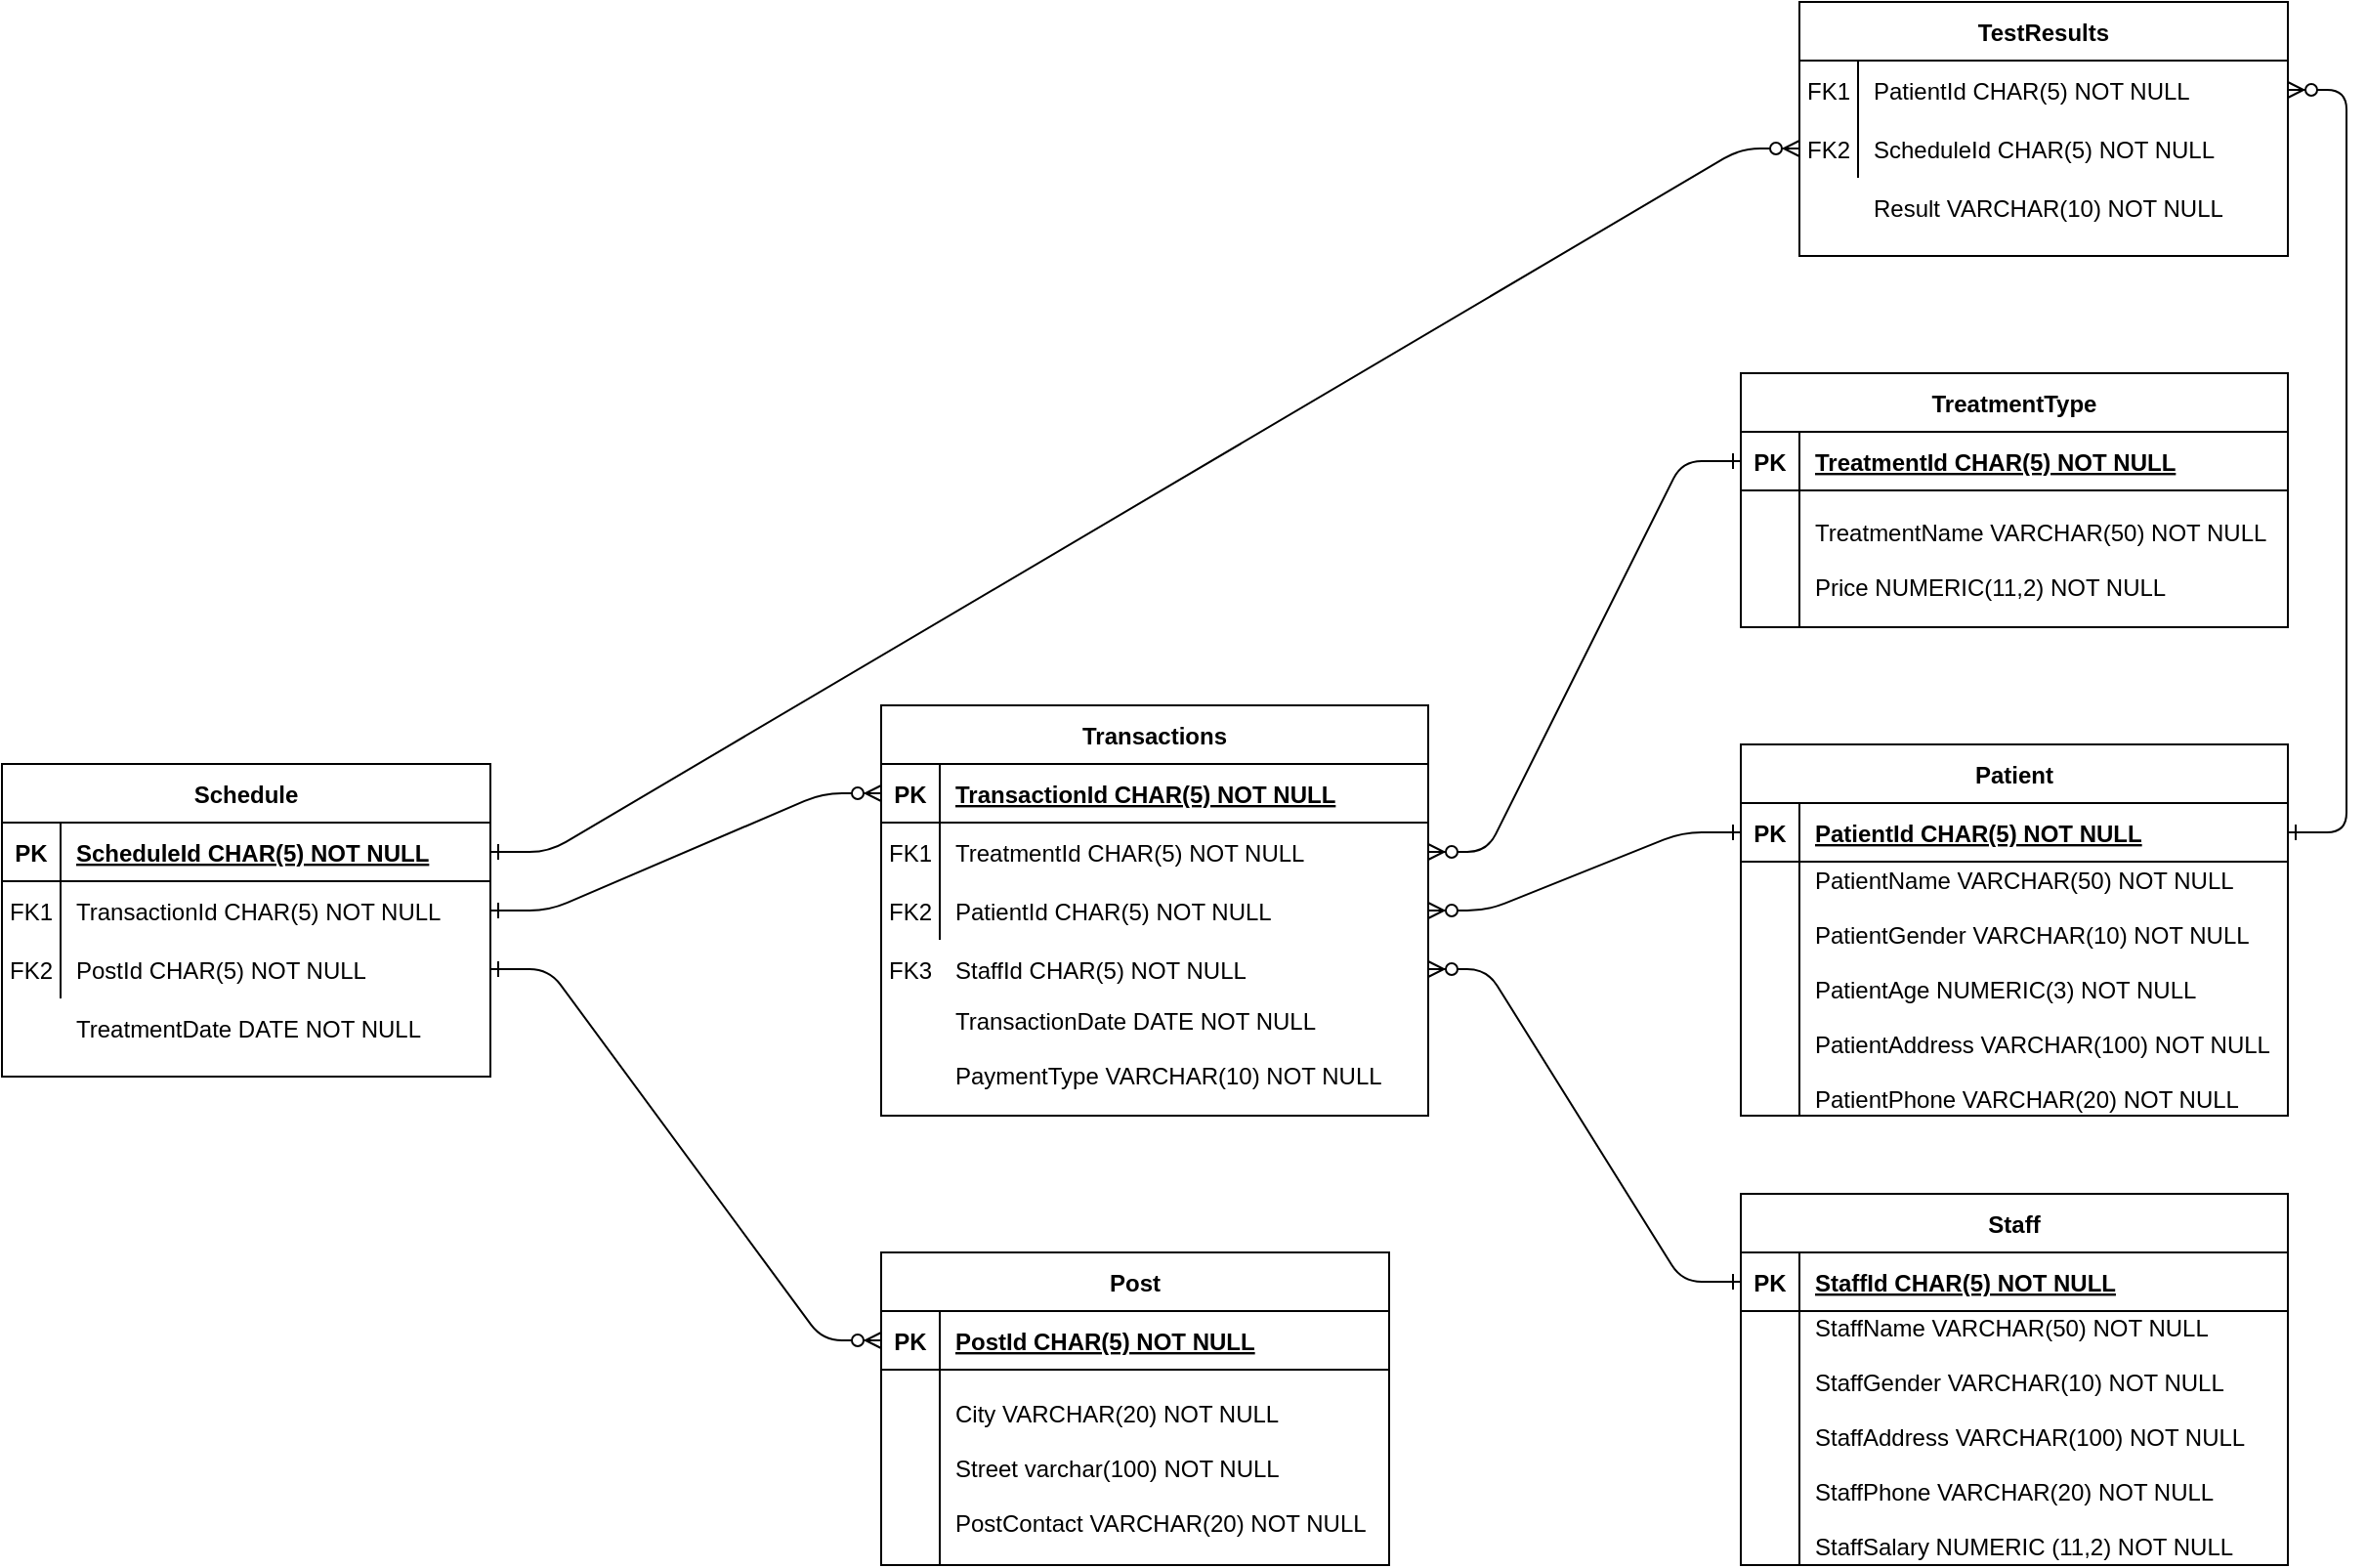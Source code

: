 <mxfile version="14.1.8" type="device"><diagram id="R2lEEEUBdFMjLlhIrx00" name="Page-1"><mxGraphModel dx="1718" dy="450" grid="1" gridSize="10" guides="1" tooltips="1" connect="1" arrows="1" fold="1" page="1" pageScale="1" pageWidth="850" pageHeight="1100" math="0" shadow="0" extFonts="Permanent Marker^https://fonts.googleapis.com/css?family=Permanent+Marker"><root><mxCell id="0"/><mxCell id="1" parent="0"/><mxCell id="C-vyLk0tnHw3VtMMgP7b-2" value="Staff" style="shape=table;startSize=30;container=1;collapsible=1;childLayout=tableLayout;fixedRows=1;rowLines=0;fontStyle=1;align=center;resizeLast=1;" parent="1" vertex="1"><mxGeometry x="700" y="830" width="280" height="190" as="geometry"/></mxCell><mxCell id="C-vyLk0tnHw3VtMMgP7b-3" value="" style="shape=partialRectangle;collapsible=0;dropTarget=0;pointerEvents=0;fillColor=none;points=[[0,0.5],[1,0.5]];portConstraint=eastwest;top=0;left=0;right=0;bottom=1;" parent="C-vyLk0tnHw3VtMMgP7b-2" vertex="1"><mxGeometry y="30" width="280" height="30" as="geometry"/></mxCell><mxCell id="C-vyLk0tnHw3VtMMgP7b-4" value="PK" style="shape=partialRectangle;overflow=hidden;connectable=0;fillColor=none;top=0;left=0;bottom=0;right=0;fontStyle=1;" parent="C-vyLk0tnHw3VtMMgP7b-3" vertex="1"><mxGeometry width="30" height="30" as="geometry"/></mxCell><mxCell id="C-vyLk0tnHw3VtMMgP7b-5" value="StaffId CHAR(5) NOT NULL " style="shape=partialRectangle;overflow=hidden;connectable=0;fillColor=none;top=0;left=0;bottom=0;right=0;align=left;spacingLeft=6;fontStyle=5;" parent="C-vyLk0tnHw3VtMMgP7b-3" vertex="1"><mxGeometry x="30" width="250" height="30" as="geometry"/></mxCell><mxCell id="C-vyLk0tnHw3VtMMgP7b-6" value="" style="shape=partialRectangle;collapsible=0;dropTarget=0;pointerEvents=0;fillColor=none;points=[[0,0.5],[1,0.5]];portConstraint=eastwest;top=0;left=0;right=0;bottom=0;" parent="C-vyLk0tnHw3VtMMgP7b-2" vertex="1"><mxGeometry y="60" width="280" height="130" as="geometry"/></mxCell><mxCell id="C-vyLk0tnHw3VtMMgP7b-7" value="" style="shape=partialRectangle;overflow=hidden;connectable=0;fillColor=none;top=0;left=0;bottom=0;right=0;" parent="C-vyLk0tnHw3VtMMgP7b-6" vertex="1"><mxGeometry width="30" height="130" as="geometry"/></mxCell><mxCell id="C-vyLk0tnHw3VtMMgP7b-8" value="StaffName VARCHAR(50) NOT NULL&#10;&#10;StaffGender VARCHAR(10) NOT NULL&#10;&#10;StaffAddress VARCHAR(100) NOT NULL&#10;&#10;StaffPhone VARCHAR(20) NOT NULL&#10;&#10;StaffSalary NUMERIC (11,2) NOT NULL&#10;" style="shape=partialRectangle;overflow=hidden;connectable=0;fillColor=none;top=0;left=0;bottom=0;right=0;align=left;spacingLeft=6;" parent="C-vyLk0tnHw3VtMMgP7b-6" vertex="1"><mxGeometry x="30" width="250" height="130" as="geometry"/></mxCell><mxCell id="C-vyLk0tnHw3VtMMgP7b-13" value="TreatmentType" style="shape=table;startSize=30;container=1;collapsible=1;childLayout=tableLayout;fixedRows=1;rowLines=0;fontStyle=1;align=center;resizeLast=1;" parent="1" vertex="1"><mxGeometry x="700" y="410" width="280" height="130" as="geometry"/></mxCell><mxCell id="C-vyLk0tnHw3VtMMgP7b-14" value="" style="shape=partialRectangle;collapsible=0;dropTarget=0;pointerEvents=0;fillColor=none;points=[[0,0.5],[1,0.5]];portConstraint=eastwest;top=0;left=0;right=0;bottom=1;" parent="C-vyLk0tnHw3VtMMgP7b-13" vertex="1"><mxGeometry y="30" width="280" height="30" as="geometry"/></mxCell><mxCell id="C-vyLk0tnHw3VtMMgP7b-15" value="PK" style="shape=partialRectangle;overflow=hidden;connectable=0;fillColor=none;top=0;left=0;bottom=0;right=0;fontStyle=1;" parent="C-vyLk0tnHw3VtMMgP7b-14" vertex="1"><mxGeometry width="30" height="30" as="geometry"/></mxCell><mxCell id="C-vyLk0tnHw3VtMMgP7b-16" value="TreatmentId CHAR(5) NOT NULL " style="shape=partialRectangle;overflow=hidden;connectable=0;fillColor=none;top=0;left=0;bottom=0;right=0;align=left;spacingLeft=6;fontStyle=5;" parent="C-vyLk0tnHw3VtMMgP7b-14" vertex="1"><mxGeometry x="30" width="250" height="30" as="geometry"/></mxCell><mxCell id="C-vyLk0tnHw3VtMMgP7b-17" value="" style="shape=partialRectangle;collapsible=0;dropTarget=0;pointerEvents=0;fillColor=none;points=[[0,0.5],[1,0.5]];portConstraint=eastwest;top=0;left=0;right=0;bottom=0;" parent="C-vyLk0tnHw3VtMMgP7b-13" vertex="1"><mxGeometry y="60" width="280" height="70" as="geometry"/></mxCell><mxCell id="C-vyLk0tnHw3VtMMgP7b-18" value="" style="shape=partialRectangle;overflow=hidden;connectable=0;fillColor=none;top=0;left=0;bottom=0;right=0;" parent="C-vyLk0tnHw3VtMMgP7b-17" vertex="1"><mxGeometry width="30" height="70" as="geometry"/></mxCell><mxCell id="C-vyLk0tnHw3VtMMgP7b-19" value="TreatmentName VARCHAR(50) NOT NULL&#10;&#10;Price NUMERIC(11,2) NOT NULL" style="shape=partialRectangle;overflow=hidden;connectable=0;fillColor=none;top=0;left=0;bottom=0;right=0;align=left;spacingLeft=6;" parent="C-vyLk0tnHw3VtMMgP7b-17" vertex="1"><mxGeometry x="30" width="250" height="70" as="geometry"/></mxCell><mxCell id="C-vyLk0tnHw3VtMMgP7b-23" value="Patient" style="shape=table;startSize=30;container=1;collapsible=1;childLayout=tableLayout;fixedRows=1;rowLines=0;fontStyle=1;align=center;resizeLast=1;" parent="1" vertex="1"><mxGeometry x="700" y="600" width="280" height="190" as="geometry"/></mxCell><mxCell id="C-vyLk0tnHw3VtMMgP7b-24" value="" style="shape=partialRectangle;collapsible=0;dropTarget=0;pointerEvents=0;fillColor=none;points=[[0,0.5],[1,0.5]];portConstraint=eastwest;top=0;left=0;right=0;bottom=1;" parent="C-vyLk0tnHw3VtMMgP7b-23" vertex="1"><mxGeometry y="30" width="280" height="30" as="geometry"/></mxCell><mxCell id="C-vyLk0tnHw3VtMMgP7b-25" value="PK" style="shape=partialRectangle;overflow=hidden;connectable=0;fillColor=none;top=0;left=0;bottom=0;right=0;fontStyle=1;" parent="C-vyLk0tnHw3VtMMgP7b-24" vertex="1"><mxGeometry width="30" height="30" as="geometry"/></mxCell><mxCell id="C-vyLk0tnHw3VtMMgP7b-26" value="PatientId CHAR(5) NOT NULL " style="shape=partialRectangle;overflow=hidden;connectable=0;fillColor=none;top=0;left=0;bottom=0;right=0;align=left;spacingLeft=6;fontStyle=5;" parent="C-vyLk0tnHw3VtMMgP7b-24" vertex="1"><mxGeometry x="30" width="250" height="30" as="geometry"/></mxCell><mxCell id="C-vyLk0tnHw3VtMMgP7b-27" value="" style="shape=partialRectangle;collapsible=0;dropTarget=0;pointerEvents=0;fillColor=none;points=[[0,0.5],[1,0.5]];portConstraint=eastwest;top=0;left=0;right=0;bottom=0;" parent="C-vyLk0tnHw3VtMMgP7b-23" vertex="1"><mxGeometry y="60" width="280" height="130" as="geometry"/></mxCell><mxCell id="C-vyLk0tnHw3VtMMgP7b-28" value="" style="shape=partialRectangle;overflow=hidden;connectable=0;fillColor=none;top=0;left=0;bottom=0;right=0;" parent="C-vyLk0tnHw3VtMMgP7b-27" vertex="1"><mxGeometry width="30" height="130" as="geometry"/></mxCell><mxCell id="C-vyLk0tnHw3VtMMgP7b-29" value="PatientName VARCHAR(50) NOT NULL&#10;&#10;PatientGender VARCHAR(10) NOT NULL&#10;&#10;PatientAge NUMERIC(3) NOT NULL&#10;&#10;PatientAddress VARCHAR(100) NOT NULL&#10;&#10;PatientPhone VARCHAR(20) NOT NULL" style="shape=partialRectangle;overflow=hidden;connectable=0;fillColor=none;top=0;left=0;bottom=0;right=0;align=left;spacingLeft=6;spacingTop=0;spacing=2;verticalAlign=middle;" parent="C-vyLk0tnHw3VtMMgP7b-27" vertex="1"><mxGeometry x="30" width="250" height="130" as="geometry"/></mxCell><mxCell id="pDRabk1livEFzG9P197g-1" value="Post" style="shape=table;startSize=30;container=1;collapsible=1;childLayout=tableLayout;fixedRows=1;rowLines=0;fontStyle=1;align=center;resizeLast=1;" vertex="1" parent="1"><mxGeometry x="260" y="860" width="260" height="160" as="geometry"/></mxCell><mxCell id="pDRabk1livEFzG9P197g-2" value="" style="shape=partialRectangle;collapsible=0;dropTarget=0;pointerEvents=0;fillColor=none;points=[[0,0.5],[1,0.5]];portConstraint=eastwest;top=0;left=0;right=0;bottom=1;" vertex="1" parent="pDRabk1livEFzG9P197g-1"><mxGeometry y="30" width="260" height="30" as="geometry"/></mxCell><mxCell id="pDRabk1livEFzG9P197g-3" value="PK" style="shape=partialRectangle;overflow=hidden;connectable=0;fillColor=none;top=0;left=0;bottom=0;right=0;fontStyle=1;" vertex="1" parent="pDRabk1livEFzG9P197g-2"><mxGeometry width="30" height="30" as="geometry"/></mxCell><mxCell id="pDRabk1livEFzG9P197g-4" value="PostId CHAR(5) NOT NULL " style="shape=partialRectangle;overflow=hidden;connectable=0;fillColor=none;top=0;left=0;bottom=0;right=0;align=left;spacingLeft=6;fontStyle=5;" vertex="1" parent="pDRabk1livEFzG9P197g-2"><mxGeometry x="30" width="230" height="30" as="geometry"/></mxCell><mxCell id="pDRabk1livEFzG9P197g-5" value="" style="shape=partialRectangle;collapsible=0;dropTarget=0;pointerEvents=0;fillColor=none;points=[[0,0.5],[1,0.5]];portConstraint=eastwest;top=0;left=0;right=0;bottom=0;" vertex="1" parent="pDRabk1livEFzG9P197g-1"><mxGeometry y="60" width="260" height="100" as="geometry"/></mxCell><mxCell id="pDRabk1livEFzG9P197g-6" value="" style="shape=partialRectangle;overflow=hidden;connectable=0;fillColor=none;top=0;left=0;bottom=0;right=0;" vertex="1" parent="pDRabk1livEFzG9P197g-5"><mxGeometry width="30" height="100" as="geometry"/></mxCell><mxCell id="pDRabk1livEFzG9P197g-7" value="City VARCHAR(20) NOT NULL&#10;&#10;Street varchar(100) NOT NULL&#10;&#10;PostContact VARCHAR(20) NOT NULL" style="shape=partialRectangle;overflow=hidden;connectable=0;fillColor=none;top=0;left=0;bottom=0;right=0;align=left;spacingLeft=6;" vertex="1" parent="pDRabk1livEFzG9P197g-5"><mxGeometry x="30" width="230" height="100" as="geometry"/></mxCell><mxCell id="pDRabk1livEFzG9P197g-50" value="" style="group" vertex="1" connectable="0" parent="1"><mxGeometry x="260" y="580" width="280" height="210" as="geometry"/></mxCell><mxCell id="pDRabk1livEFzG9P197g-11" value="Transactions" style="shape=table;startSize=30;container=1;collapsible=1;childLayout=tableLayout;fixedRows=1;rowLines=0;fontStyle=1;align=center;resizeLast=1;" vertex="1" parent="pDRabk1livEFzG9P197g-50"><mxGeometry width="280" height="210" as="geometry"/></mxCell><mxCell id="pDRabk1livEFzG9P197g-12" value="" style="shape=partialRectangle;collapsible=0;dropTarget=0;pointerEvents=0;fillColor=none;points=[[0,0.5],[1,0.5]];portConstraint=eastwest;top=0;left=0;right=0;bottom=1;" vertex="1" parent="pDRabk1livEFzG9P197g-11"><mxGeometry y="30" width="280" height="30" as="geometry"/></mxCell><mxCell id="pDRabk1livEFzG9P197g-13" value="PK" style="shape=partialRectangle;overflow=hidden;connectable=0;fillColor=none;top=0;left=0;bottom=0;right=0;fontStyle=1;" vertex="1" parent="pDRabk1livEFzG9P197g-12"><mxGeometry width="30" height="30" as="geometry"/></mxCell><mxCell id="pDRabk1livEFzG9P197g-14" value="TransactionId CHAR(5) NOT NULL " style="shape=partialRectangle;overflow=hidden;connectable=0;fillColor=none;top=0;left=0;bottom=0;right=0;align=left;spacingLeft=6;fontStyle=5;" vertex="1" parent="pDRabk1livEFzG9P197g-12"><mxGeometry x="30" width="250" height="30" as="geometry"/></mxCell><mxCell id="pDRabk1livEFzG9P197g-15" value="" style="shape=partialRectangle;collapsible=0;dropTarget=0;pointerEvents=0;fillColor=none;points=[[0,0.5],[1,0.5]];portConstraint=eastwest;top=0;left=0;right=0;bottom=0;" vertex="1" parent="pDRabk1livEFzG9P197g-11"><mxGeometry y="60" width="280" height="30" as="geometry"/></mxCell><mxCell id="pDRabk1livEFzG9P197g-16" value="FK1" style="shape=partialRectangle;overflow=hidden;connectable=0;fillColor=none;top=0;left=0;bottom=0;right=0;" vertex="1" parent="pDRabk1livEFzG9P197g-15"><mxGeometry width="30" height="30" as="geometry"/></mxCell><mxCell id="pDRabk1livEFzG9P197g-17" value="TreatmentId CHAR(5) NOT NULL" style="shape=partialRectangle;overflow=hidden;connectable=0;fillColor=none;top=0;left=0;bottom=0;right=0;align=left;spacingLeft=6;" vertex="1" parent="pDRabk1livEFzG9P197g-15"><mxGeometry x="30" width="250" height="30" as="geometry"/></mxCell><mxCell id="pDRabk1livEFzG9P197g-18" value="" style="shape=partialRectangle;collapsible=0;dropTarget=0;pointerEvents=0;fillColor=none;points=[[0,0.5],[1,0.5]];portConstraint=eastwest;top=0;left=0;right=0;bottom=0;" vertex="1" parent="pDRabk1livEFzG9P197g-11"><mxGeometry y="90" width="280" height="30" as="geometry"/></mxCell><mxCell id="pDRabk1livEFzG9P197g-19" value="" style="shape=partialRectangle;overflow=hidden;connectable=0;fillColor=none;top=0;left=0;bottom=0;right=0;" vertex="1" parent="pDRabk1livEFzG9P197g-18"><mxGeometry width="30" height="30" as="geometry"/></mxCell><mxCell id="pDRabk1livEFzG9P197g-20" value="PatientId CHAR(5) NOT NULL" style="shape=partialRectangle;overflow=hidden;connectable=0;fillColor=none;top=0;left=0;bottom=0;right=0;align=left;spacingLeft=6;" vertex="1" parent="pDRabk1livEFzG9P197g-18"><mxGeometry x="30" width="250" height="30" as="geometry"/></mxCell><mxCell id="pDRabk1livEFzG9P197g-41" value="FK2" style="shape=partialRectangle;overflow=hidden;connectable=0;fillColor=none;top=0;left=0;bottom=0;right=0;" vertex="1" parent="pDRabk1livEFzG9P197g-50"><mxGeometry y="90" width="30" height="30" as="geometry"/></mxCell><mxCell id="pDRabk1livEFzG9P197g-42" value="" style="shape=partialRectangle;collapsible=0;dropTarget=0;pointerEvents=0;fillColor=none;points=[[0,0.5],[1,0.5]];portConstraint=eastwest;top=0;left=0;right=0;bottom=0;" vertex="1" parent="pDRabk1livEFzG9P197g-50"><mxGeometry y="120" width="280" height="30" as="geometry"/></mxCell><mxCell id="pDRabk1livEFzG9P197g-43" value="" style="shape=partialRectangle;overflow=hidden;connectable=0;fillColor=none;top=0;left=0;bottom=0;right=0;" vertex="1" parent="pDRabk1livEFzG9P197g-42"><mxGeometry width="33.6" height="30" as="geometry"/></mxCell><mxCell id="pDRabk1livEFzG9P197g-44" value="StaffId CHAR(5) NOT NULL" style="shape=partialRectangle;overflow=hidden;connectable=0;fillColor=none;top=0;left=0;bottom=0;right=0;align=left;spacingLeft=6;" vertex="1" parent="pDRabk1livEFzG9P197g-42"><mxGeometry x="30" width="250" height="30" as="geometry"/></mxCell><mxCell id="pDRabk1livEFzG9P197g-45" value="FK3" style="shape=partialRectangle;overflow=hidden;connectable=0;fillColor=none;top=0;left=0;bottom=0;right=0;" vertex="1" parent="pDRabk1livEFzG9P197g-50"><mxGeometry y="120" width="30" height="30" as="geometry"/></mxCell><mxCell id="pDRabk1livEFzG9P197g-49" value="TransactionDate DATE NOT NULL&#10;&#10;PaymentType VARCHAR(10) NOT NULL" style="shape=partialRectangle;overflow=hidden;connectable=0;fillColor=none;top=0;left=0;bottom=0;right=0;align=left;spacingLeft=6;" vertex="1" parent="pDRabk1livEFzG9P197g-50"><mxGeometry x="30" y="140" width="250" height="70" as="geometry"/></mxCell><mxCell id="pDRabk1livEFzG9P197g-58" value="" style="group" vertex="1" connectable="0" parent="1"><mxGeometry x="730" y="220" width="250" height="130" as="geometry"/></mxCell><mxCell id="pDRabk1livEFzG9P197g-31" value="TestResults" style="shape=table;startSize=30;container=1;collapsible=1;childLayout=tableLayout;fixedRows=1;rowLines=0;fontStyle=1;align=center;resizeLast=1;" vertex="1" parent="pDRabk1livEFzG9P197g-58"><mxGeometry width="250" height="130" as="geometry"/></mxCell><mxCell id="pDRabk1livEFzG9P197g-35" value="" style="shape=partialRectangle;collapsible=0;dropTarget=0;pointerEvents=0;fillColor=none;points=[[0,0.5],[1,0.5]];portConstraint=eastwest;top=0;left=0;right=0;bottom=0;" vertex="1" parent="pDRabk1livEFzG9P197g-31"><mxGeometry y="30" width="250" height="30" as="geometry"/></mxCell><mxCell id="pDRabk1livEFzG9P197g-36" value="FK1" style="shape=partialRectangle;overflow=hidden;connectable=0;fillColor=none;top=0;left=0;bottom=0;right=0;" vertex="1" parent="pDRabk1livEFzG9P197g-35"><mxGeometry width="30" height="30" as="geometry"/></mxCell><mxCell id="pDRabk1livEFzG9P197g-37" value="PatientId CHAR(5) NOT NULL" style="shape=partialRectangle;overflow=hidden;connectable=0;fillColor=none;top=0;left=0;bottom=0;right=0;align=left;spacingLeft=6;" vertex="1" parent="pDRabk1livEFzG9P197g-35"><mxGeometry x="30" width="220" height="30" as="geometry"/></mxCell><mxCell id="pDRabk1livEFzG9P197g-38" value="" style="shape=partialRectangle;collapsible=0;dropTarget=0;pointerEvents=0;fillColor=none;points=[[0,0.5],[1,0.5]];portConstraint=eastwest;top=0;left=0;right=0;bottom=0;" vertex="1" parent="pDRabk1livEFzG9P197g-31"><mxGeometry y="60" width="250" height="30" as="geometry"/></mxCell><mxCell id="pDRabk1livEFzG9P197g-39" value="" style="shape=partialRectangle;overflow=hidden;connectable=0;fillColor=none;top=0;left=0;bottom=0;right=0;" vertex="1" parent="pDRabk1livEFzG9P197g-38"><mxGeometry width="30" height="30" as="geometry"/></mxCell><mxCell id="pDRabk1livEFzG9P197g-40" value="ScheduleId CHAR(5) NOT NULL" style="shape=partialRectangle;overflow=hidden;connectable=0;fillColor=none;top=0;left=0;bottom=0;right=0;align=left;spacingLeft=6;" vertex="1" parent="pDRabk1livEFzG9P197g-38"><mxGeometry x="30" width="220" height="30" as="geometry"/></mxCell><mxCell id="pDRabk1livEFzG9P197g-54" value="" style="shape=partialRectangle;collapsible=0;dropTarget=0;pointerEvents=0;fillColor=none;points=[[0,0.5],[1,0.5]];portConstraint=eastwest;top=0;left=0;right=0;bottom=0;" vertex="1" parent="pDRabk1livEFzG9P197g-58"><mxGeometry y="90" width="250" height="30" as="geometry"/></mxCell><mxCell id="pDRabk1livEFzG9P197g-55" value="" style="shape=partialRectangle;overflow=hidden;connectable=0;fillColor=none;top=0;left=0;bottom=0;right=0;" vertex="1" parent="pDRabk1livEFzG9P197g-54"><mxGeometry width="30" height="30" as="geometry"/></mxCell><mxCell id="pDRabk1livEFzG9P197g-56" value="Result VARCHAR(10) NOT NULL" style="shape=partialRectangle;overflow=hidden;connectable=0;fillColor=none;top=0;left=0;bottom=0;right=0;align=left;spacingLeft=6;" vertex="1" parent="pDRabk1livEFzG9P197g-54"><mxGeometry x="30" width="220" height="30" as="geometry"/></mxCell><mxCell id="pDRabk1livEFzG9P197g-57" value="FK2" style="shape=partialRectangle;overflow=hidden;connectable=0;fillColor=none;top=0;left=0;bottom=0;right=0;" vertex="1" parent="pDRabk1livEFzG9P197g-58"><mxGeometry y="60" width="30" height="30" as="geometry"/></mxCell><mxCell id="pDRabk1livEFzG9P197g-59" value="" style="edgeStyle=entityRelationEdgeStyle;endArrow=ERzeroToMany;startArrow=ERone;endFill=1;startFill=0;exitX=0;exitY=0.5;exitDx=0;exitDy=0;" edge="1" parent="1" source="C-vyLk0tnHw3VtMMgP7b-14" target="pDRabk1livEFzG9P197g-15"><mxGeometry width="100" height="100" relative="1" as="geometry"><mxPoint x="715" y="155" as="sourcePoint"/><mxPoint x="720" y="515" as="targetPoint"/></mxGeometry></mxCell><mxCell id="pDRabk1livEFzG9P197g-61" value="" style="edgeStyle=entityRelationEdgeStyle;endArrow=ERzeroToMany;startArrow=ERone;endFill=1;startFill=0;exitX=0;exitY=0.5;exitDx=0;exitDy=0;" edge="1" parent="1" source="C-vyLk0tnHw3VtMMgP7b-24" target="pDRabk1livEFzG9P197g-18"><mxGeometry width="100" height="100" relative="1" as="geometry"><mxPoint x="440" y="465" as="sourcePoint"/><mxPoint x="290" y="665" as="targetPoint"/></mxGeometry></mxCell><mxCell id="pDRabk1livEFzG9P197g-62" value="" style="group" vertex="1" connectable="0" parent="1"><mxGeometry x="-190" y="610" width="250" height="160" as="geometry"/></mxCell><mxCell id="pDRabk1livEFzG9P197g-21" value="Schedule" style="shape=table;startSize=30;container=1;collapsible=1;childLayout=tableLayout;fixedRows=1;rowLines=0;fontStyle=1;align=center;resizeLast=1;" vertex="1" parent="pDRabk1livEFzG9P197g-62"><mxGeometry width="250" height="160" as="geometry"/></mxCell><mxCell id="pDRabk1livEFzG9P197g-22" value="" style="shape=partialRectangle;collapsible=0;dropTarget=0;pointerEvents=0;fillColor=none;points=[[0,0.5],[1,0.5]];portConstraint=eastwest;top=0;left=0;right=0;bottom=1;" vertex="1" parent="pDRabk1livEFzG9P197g-21"><mxGeometry y="30" width="250" height="30" as="geometry"/></mxCell><mxCell id="pDRabk1livEFzG9P197g-23" value="PK" style="shape=partialRectangle;overflow=hidden;connectable=0;fillColor=none;top=0;left=0;bottom=0;right=0;fontStyle=1;" vertex="1" parent="pDRabk1livEFzG9P197g-22"><mxGeometry width="30" height="30" as="geometry"/></mxCell><mxCell id="pDRabk1livEFzG9P197g-24" value="ScheduleId CHAR(5) NOT NULL " style="shape=partialRectangle;overflow=hidden;connectable=0;fillColor=none;top=0;left=0;bottom=0;right=0;align=left;spacingLeft=6;fontStyle=5;" vertex="1" parent="pDRabk1livEFzG9P197g-22"><mxGeometry x="30" width="220" height="30" as="geometry"/></mxCell><mxCell id="pDRabk1livEFzG9P197g-25" value="" style="shape=partialRectangle;collapsible=0;dropTarget=0;pointerEvents=0;fillColor=none;points=[[0,0.5],[1,0.5]];portConstraint=eastwest;top=0;left=0;right=0;bottom=0;" vertex="1" parent="pDRabk1livEFzG9P197g-21"><mxGeometry y="60" width="250" height="30" as="geometry"/></mxCell><mxCell id="pDRabk1livEFzG9P197g-26" value="FK1" style="shape=partialRectangle;overflow=hidden;connectable=0;fillColor=none;top=0;left=0;bottom=0;right=0;" vertex="1" parent="pDRabk1livEFzG9P197g-25"><mxGeometry width="30" height="30" as="geometry"/></mxCell><mxCell id="pDRabk1livEFzG9P197g-27" value="TransactionId CHAR(5) NOT NULL" style="shape=partialRectangle;overflow=hidden;connectable=0;fillColor=none;top=0;left=0;bottom=0;right=0;align=left;spacingLeft=6;" vertex="1" parent="pDRabk1livEFzG9P197g-25"><mxGeometry x="30" width="220" height="30" as="geometry"/></mxCell><mxCell id="pDRabk1livEFzG9P197g-28" value="" style="shape=partialRectangle;collapsible=0;dropTarget=0;pointerEvents=0;fillColor=none;points=[[0,0.5],[1,0.5]];portConstraint=eastwest;top=0;left=0;right=0;bottom=0;" vertex="1" parent="pDRabk1livEFzG9P197g-21"><mxGeometry y="90" width="250" height="30" as="geometry"/></mxCell><mxCell id="pDRabk1livEFzG9P197g-29" value="" style="shape=partialRectangle;overflow=hidden;connectable=0;fillColor=none;top=0;left=0;bottom=0;right=0;" vertex="1" parent="pDRabk1livEFzG9P197g-28"><mxGeometry width="30" height="30" as="geometry"/></mxCell><mxCell id="pDRabk1livEFzG9P197g-30" value="PostId CHAR(5) NOT NULL" style="shape=partialRectangle;overflow=hidden;connectable=0;fillColor=none;top=0;left=0;bottom=0;right=0;align=left;spacingLeft=6;" vertex="1" parent="pDRabk1livEFzG9P197g-28"><mxGeometry x="30" width="220" height="30" as="geometry"/></mxCell><mxCell id="pDRabk1livEFzG9P197g-52" value="FK2" style="shape=partialRectangle;overflow=hidden;connectable=0;fillColor=none;top=0;left=0;bottom=0;right=0;" vertex="1" parent="pDRabk1livEFzG9P197g-62"><mxGeometry y="90" width="30" height="30" as="geometry"/></mxCell><mxCell id="pDRabk1livEFzG9P197g-53" value="TreatmentDate DATE NOT NULL" style="shape=partialRectangle;overflow=hidden;connectable=0;fillColor=none;top=0;left=0;bottom=0;right=0;align=left;spacingLeft=6;" vertex="1" parent="pDRabk1livEFzG9P197g-62"><mxGeometry x="30" y="120" width="220" height="30" as="geometry"/></mxCell><mxCell id="pDRabk1livEFzG9P197g-63" value="" style="edgeStyle=entityRelationEdgeStyle;endArrow=ERzeroToMany;startArrow=ERone;endFill=1;startFill=0;exitX=0;exitY=0.5;exitDx=0;exitDy=0;entryX=1;entryY=0.5;entryDx=0;entryDy=0;" edge="1" parent="1" source="C-vyLk0tnHw3VtMMgP7b-3" target="pDRabk1livEFzG9P197g-42"><mxGeometry width="100" height="100" relative="1" as="geometry"><mxPoint x="570" y="635" as="sourcePoint"/><mxPoint x="290" y="695" as="targetPoint"/></mxGeometry></mxCell><mxCell id="pDRabk1livEFzG9P197g-64" value="" style="edgeStyle=entityRelationEdgeStyle;endArrow=ERzeroToMany;startArrow=ERone;endFill=1;startFill=0;exitX=1;exitY=0.5;exitDx=0;exitDy=0;entryX=0;entryY=0.5;entryDx=0;entryDy=0;" edge="1" parent="1" source="pDRabk1livEFzG9P197g-25" target="pDRabk1livEFzG9P197g-12"><mxGeometry width="100" height="100" relative="1" as="geometry"><mxPoint x="570" y="855" as="sourcePoint"/><mxPoint x="380" y="725" as="targetPoint"/></mxGeometry></mxCell><mxCell id="pDRabk1livEFzG9P197g-65" value="" style="edgeStyle=entityRelationEdgeStyle;endArrow=ERzeroToMany;startArrow=ERone;endFill=1;startFill=0;exitX=1;exitY=0.5;exitDx=0;exitDy=0;" edge="1" parent="1" source="pDRabk1livEFzG9P197g-22" target="pDRabk1livEFzG9P197g-38"><mxGeometry width="100" height="100" relative="1" as="geometry"><mxPoint x="70" y="695" as="sourcePoint"/><mxPoint x="290" y="1110" as="targetPoint"/></mxGeometry></mxCell><mxCell id="pDRabk1livEFzG9P197g-66" value="" style="edgeStyle=entityRelationEdgeStyle;endArrow=ERzeroToMany;startArrow=ERone;endFill=1;startFill=0;entryX=0;entryY=0.5;entryDx=0;entryDy=0;" edge="1" parent="1" source="pDRabk1livEFzG9P197g-28" target="pDRabk1livEFzG9P197g-2"><mxGeometry width="100" height="100" relative="1" as="geometry"><mxPoint x="-190" y="710" as="sourcePoint"/><mxPoint x="240" y="1190" as="targetPoint"/></mxGeometry></mxCell><mxCell id="pDRabk1livEFzG9P197g-67" value="" style="edgeStyle=entityRelationEdgeStyle;endArrow=ERzeroToMany;startArrow=ERone;endFill=1;startFill=0;exitX=1;exitY=0.5;exitDx=0;exitDy=0;entryX=1;entryY=0.5;entryDx=0;entryDy=0;" edge="1" parent="1" source="C-vyLk0tnHw3VtMMgP7b-24" target="pDRabk1livEFzG9P197g-35"><mxGeometry width="100" height="100" relative="1" as="geometry"><mxPoint x="710" y="655" as="sourcePoint"/><mxPoint x="490" y="695" as="targetPoint"/></mxGeometry></mxCell></root></mxGraphModel></diagram></mxfile>